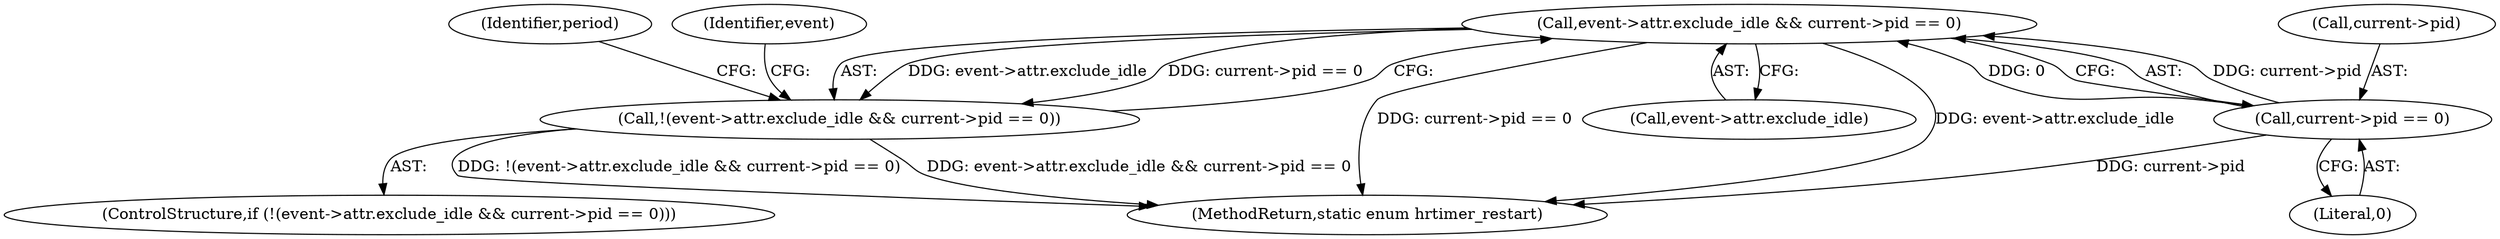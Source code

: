 digraph "0_linux_a8b0ca17b80e92faab46ee7179ba9e99ccb61233_65@pointer" {
"1000147" [label="(Call,event->attr.exclude_idle && current->pid == 0)"];
"1000153" [label="(Call,current->pid == 0)"];
"1000146" [label="(Call,!(event->attr.exclude_idle && current->pid == 0))"];
"1000169" [label="(Identifier,period)"];
"1000147" [label="(Call,event->attr.exclude_idle && current->pid == 0)"];
"1000154" [label="(Call,current->pid)"];
"1000184" [label="(MethodReturn,static enum hrtimer_restart)"];
"1000153" [label="(Call,current->pid == 0)"];
"1000145" [label="(ControlStructure,if (!(event->attr.exclude_idle && current->pid == 0)))"];
"1000148" [label="(Call,event->attr.exclude_idle)"];
"1000160" [label="(Identifier,event)"];
"1000157" [label="(Literal,0)"];
"1000146" [label="(Call,!(event->attr.exclude_idle && current->pid == 0))"];
"1000147" -> "1000146"  [label="AST: "];
"1000147" -> "1000148"  [label="CFG: "];
"1000147" -> "1000153"  [label="CFG: "];
"1000148" -> "1000147"  [label="AST: "];
"1000153" -> "1000147"  [label="AST: "];
"1000146" -> "1000147"  [label="CFG: "];
"1000147" -> "1000184"  [label="DDG: event->attr.exclude_idle"];
"1000147" -> "1000184"  [label="DDG: current->pid == 0"];
"1000147" -> "1000146"  [label="DDG: event->attr.exclude_idle"];
"1000147" -> "1000146"  [label="DDG: current->pid == 0"];
"1000153" -> "1000147"  [label="DDG: current->pid"];
"1000153" -> "1000147"  [label="DDG: 0"];
"1000153" -> "1000157"  [label="CFG: "];
"1000154" -> "1000153"  [label="AST: "];
"1000157" -> "1000153"  [label="AST: "];
"1000153" -> "1000184"  [label="DDG: current->pid"];
"1000146" -> "1000145"  [label="AST: "];
"1000160" -> "1000146"  [label="CFG: "];
"1000169" -> "1000146"  [label="CFG: "];
"1000146" -> "1000184"  [label="DDG: !(event->attr.exclude_idle && current->pid == 0)"];
"1000146" -> "1000184"  [label="DDG: event->attr.exclude_idle && current->pid == 0"];
}
